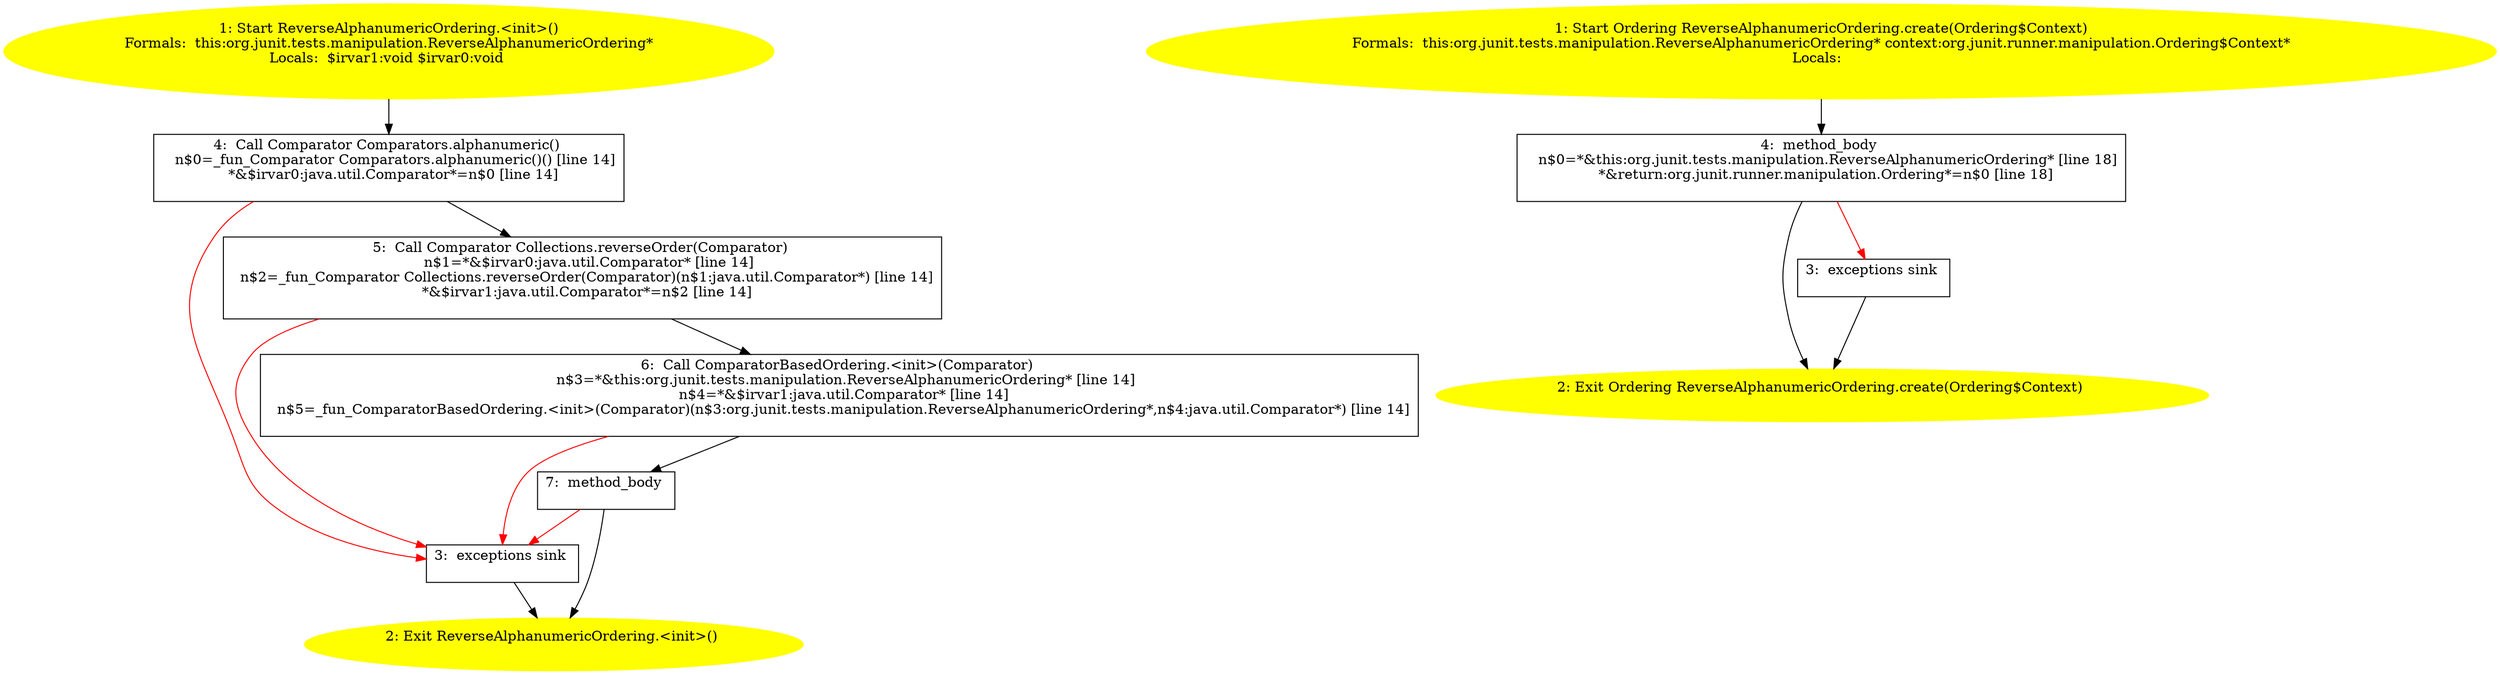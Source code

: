 /* @generated */
digraph cfg {
"org.junit.tests.manipulation.ReverseAlphanumericOrdering.<init>().4d62152ff0d3244261faa270533093ae_1" [label="1: Start ReverseAlphanumericOrdering.<init>()\nFormals:  this:org.junit.tests.manipulation.ReverseAlphanumericOrdering*\nLocals:  $irvar1:void $irvar0:void \n  " color=yellow style=filled]
	

	 "org.junit.tests.manipulation.ReverseAlphanumericOrdering.<init>().4d62152ff0d3244261faa270533093ae_1" -> "org.junit.tests.manipulation.ReverseAlphanumericOrdering.<init>().4d62152ff0d3244261faa270533093ae_4" ;
"org.junit.tests.manipulation.ReverseAlphanumericOrdering.<init>().4d62152ff0d3244261faa270533093ae_2" [label="2: Exit ReverseAlphanumericOrdering.<init>() \n  " color=yellow style=filled]
	

"org.junit.tests.manipulation.ReverseAlphanumericOrdering.<init>().4d62152ff0d3244261faa270533093ae_3" [label="3:  exceptions sink \n  " shape="box"]
	

	 "org.junit.tests.manipulation.ReverseAlphanumericOrdering.<init>().4d62152ff0d3244261faa270533093ae_3" -> "org.junit.tests.manipulation.ReverseAlphanumericOrdering.<init>().4d62152ff0d3244261faa270533093ae_2" ;
"org.junit.tests.manipulation.ReverseAlphanumericOrdering.<init>().4d62152ff0d3244261faa270533093ae_4" [label="4:  Call Comparator Comparators.alphanumeric() \n   n$0=_fun_Comparator Comparators.alphanumeric()() [line 14]\n  *&$irvar0:java.util.Comparator*=n$0 [line 14]\n " shape="box"]
	

	 "org.junit.tests.manipulation.ReverseAlphanumericOrdering.<init>().4d62152ff0d3244261faa270533093ae_4" -> "org.junit.tests.manipulation.ReverseAlphanumericOrdering.<init>().4d62152ff0d3244261faa270533093ae_5" ;
	 "org.junit.tests.manipulation.ReverseAlphanumericOrdering.<init>().4d62152ff0d3244261faa270533093ae_4" -> "org.junit.tests.manipulation.ReverseAlphanumericOrdering.<init>().4d62152ff0d3244261faa270533093ae_3" [color="red" ];
"org.junit.tests.manipulation.ReverseAlphanumericOrdering.<init>().4d62152ff0d3244261faa270533093ae_5" [label="5:  Call Comparator Collections.reverseOrder(Comparator) \n   n$1=*&$irvar0:java.util.Comparator* [line 14]\n  n$2=_fun_Comparator Collections.reverseOrder(Comparator)(n$1:java.util.Comparator*) [line 14]\n  *&$irvar1:java.util.Comparator*=n$2 [line 14]\n " shape="box"]
	

	 "org.junit.tests.manipulation.ReverseAlphanumericOrdering.<init>().4d62152ff0d3244261faa270533093ae_5" -> "org.junit.tests.manipulation.ReverseAlphanumericOrdering.<init>().4d62152ff0d3244261faa270533093ae_6" ;
	 "org.junit.tests.manipulation.ReverseAlphanumericOrdering.<init>().4d62152ff0d3244261faa270533093ae_5" -> "org.junit.tests.manipulation.ReverseAlphanumericOrdering.<init>().4d62152ff0d3244261faa270533093ae_3" [color="red" ];
"org.junit.tests.manipulation.ReverseAlphanumericOrdering.<init>().4d62152ff0d3244261faa270533093ae_6" [label="6:  Call ComparatorBasedOrdering.<init>(Comparator) \n   n$3=*&this:org.junit.tests.manipulation.ReverseAlphanumericOrdering* [line 14]\n  n$4=*&$irvar1:java.util.Comparator* [line 14]\n  n$5=_fun_ComparatorBasedOrdering.<init>(Comparator)(n$3:org.junit.tests.manipulation.ReverseAlphanumericOrdering*,n$4:java.util.Comparator*) [line 14]\n " shape="box"]
	

	 "org.junit.tests.manipulation.ReverseAlphanumericOrdering.<init>().4d62152ff0d3244261faa270533093ae_6" -> "org.junit.tests.manipulation.ReverseAlphanumericOrdering.<init>().4d62152ff0d3244261faa270533093ae_7" ;
	 "org.junit.tests.manipulation.ReverseAlphanumericOrdering.<init>().4d62152ff0d3244261faa270533093ae_6" -> "org.junit.tests.manipulation.ReverseAlphanumericOrdering.<init>().4d62152ff0d3244261faa270533093ae_3" [color="red" ];
"org.junit.tests.manipulation.ReverseAlphanumericOrdering.<init>().4d62152ff0d3244261faa270533093ae_7" [label="7:  method_body \n  " shape="box"]
	

	 "org.junit.tests.manipulation.ReverseAlphanumericOrdering.<init>().4d62152ff0d3244261faa270533093ae_7" -> "org.junit.tests.manipulation.ReverseAlphanumericOrdering.<init>().4d62152ff0d3244261faa270533093ae_2" ;
	 "org.junit.tests.manipulation.ReverseAlphanumericOrdering.<init>().4d62152ff0d3244261faa270533093ae_7" -> "org.junit.tests.manipulation.ReverseAlphanumericOrdering.<init>().4d62152ff0d3244261faa270533093ae_3" [color="red" ];
"org.junit.tests.manipulation.ReverseAlphanumericOrdering.create(org.junit.runner.manipulation.Orderi.66c74f30ef8b907b7f8e7795d3f81c1a_1" [label="1: Start Ordering ReverseAlphanumericOrdering.create(Ordering$Context)\nFormals:  this:org.junit.tests.manipulation.ReverseAlphanumericOrdering* context:org.junit.runner.manipulation.Ordering$Context*\nLocals:  \n  " color=yellow style=filled]
	

	 "org.junit.tests.manipulation.ReverseAlphanumericOrdering.create(org.junit.runner.manipulation.Orderi.66c74f30ef8b907b7f8e7795d3f81c1a_1" -> "org.junit.tests.manipulation.ReverseAlphanumericOrdering.create(org.junit.runner.manipulation.Orderi.66c74f30ef8b907b7f8e7795d3f81c1a_4" ;
"org.junit.tests.manipulation.ReverseAlphanumericOrdering.create(org.junit.runner.manipulation.Orderi.66c74f30ef8b907b7f8e7795d3f81c1a_2" [label="2: Exit Ordering ReverseAlphanumericOrdering.create(Ordering$Context) \n  " color=yellow style=filled]
	

"org.junit.tests.manipulation.ReverseAlphanumericOrdering.create(org.junit.runner.manipulation.Orderi.66c74f30ef8b907b7f8e7795d3f81c1a_3" [label="3:  exceptions sink \n  " shape="box"]
	

	 "org.junit.tests.manipulation.ReverseAlphanumericOrdering.create(org.junit.runner.manipulation.Orderi.66c74f30ef8b907b7f8e7795d3f81c1a_3" -> "org.junit.tests.manipulation.ReverseAlphanumericOrdering.create(org.junit.runner.manipulation.Orderi.66c74f30ef8b907b7f8e7795d3f81c1a_2" ;
"org.junit.tests.manipulation.ReverseAlphanumericOrdering.create(org.junit.runner.manipulation.Orderi.66c74f30ef8b907b7f8e7795d3f81c1a_4" [label="4:  method_body \n   n$0=*&this:org.junit.tests.manipulation.ReverseAlphanumericOrdering* [line 18]\n  *&return:org.junit.runner.manipulation.Ordering*=n$0 [line 18]\n " shape="box"]
	

	 "org.junit.tests.manipulation.ReverseAlphanumericOrdering.create(org.junit.runner.manipulation.Orderi.66c74f30ef8b907b7f8e7795d3f81c1a_4" -> "org.junit.tests.manipulation.ReverseAlphanumericOrdering.create(org.junit.runner.manipulation.Orderi.66c74f30ef8b907b7f8e7795d3f81c1a_2" ;
	 "org.junit.tests.manipulation.ReverseAlphanumericOrdering.create(org.junit.runner.manipulation.Orderi.66c74f30ef8b907b7f8e7795d3f81c1a_4" -> "org.junit.tests.manipulation.ReverseAlphanumericOrdering.create(org.junit.runner.manipulation.Orderi.66c74f30ef8b907b7f8e7795d3f81c1a_3" [color="red" ];
}
